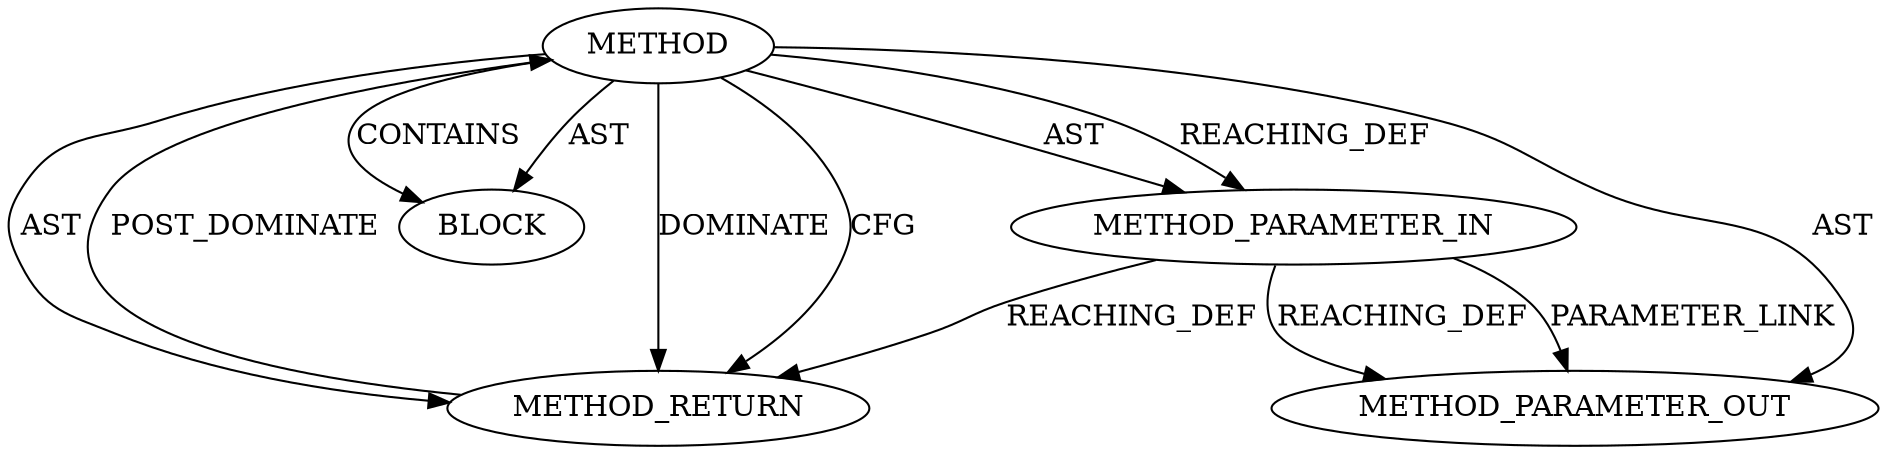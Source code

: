 digraph {
  26083 [label=BLOCK ORDER=1 ARGUMENT_INDEX=1 CODE="<empty>" TYPE_FULL_NAME="ANY"]
  26084 [label=METHOD_RETURN ORDER=2 CODE="RET" TYPE_FULL_NAME="ANY" EVALUATION_STRATEGY="BY_VALUE"]
  26081 [label=METHOD AST_PARENT_TYPE="NAMESPACE_BLOCK" AST_PARENT_FULL_NAME="<global>" ORDER=0 CODE="<empty>" FULL_NAME="OBJ_nid2ln" IS_EXTERNAL=true FILENAME="<empty>" SIGNATURE="" NAME="OBJ_nid2ln"]
  26082 [label=METHOD_PARAMETER_IN ORDER=1 CODE="p1" IS_VARIADIC=false TYPE_FULL_NAME="ANY" EVALUATION_STRATEGY="BY_VALUE" INDEX=1 NAME="p1"]
  27437 [label=METHOD_PARAMETER_OUT ORDER=1 CODE="p1" IS_VARIADIC=false TYPE_FULL_NAME="ANY" EVALUATION_STRATEGY="BY_VALUE" INDEX=1 NAME="p1"]
  26082 -> 27437 [label=REACHING_DEF VARIABLE="p1"]
  26081 -> 26084 [label=DOMINATE ]
  26081 -> 27437 [label=AST ]
  26081 -> 26082 [label=AST ]
  26082 -> 27437 [label=PARAMETER_LINK ]
  26081 -> 26084 [label=CFG ]
  26084 -> 26081 [label=POST_DOMINATE ]
  26082 -> 26084 [label=REACHING_DEF VARIABLE="p1"]
  26081 -> 26083 [label=CONTAINS ]
  26081 -> 26082 [label=REACHING_DEF VARIABLE=""]
  26081 -> 26083 [label=AST ]
  26081 -> 26084 [label=AST ]
}
